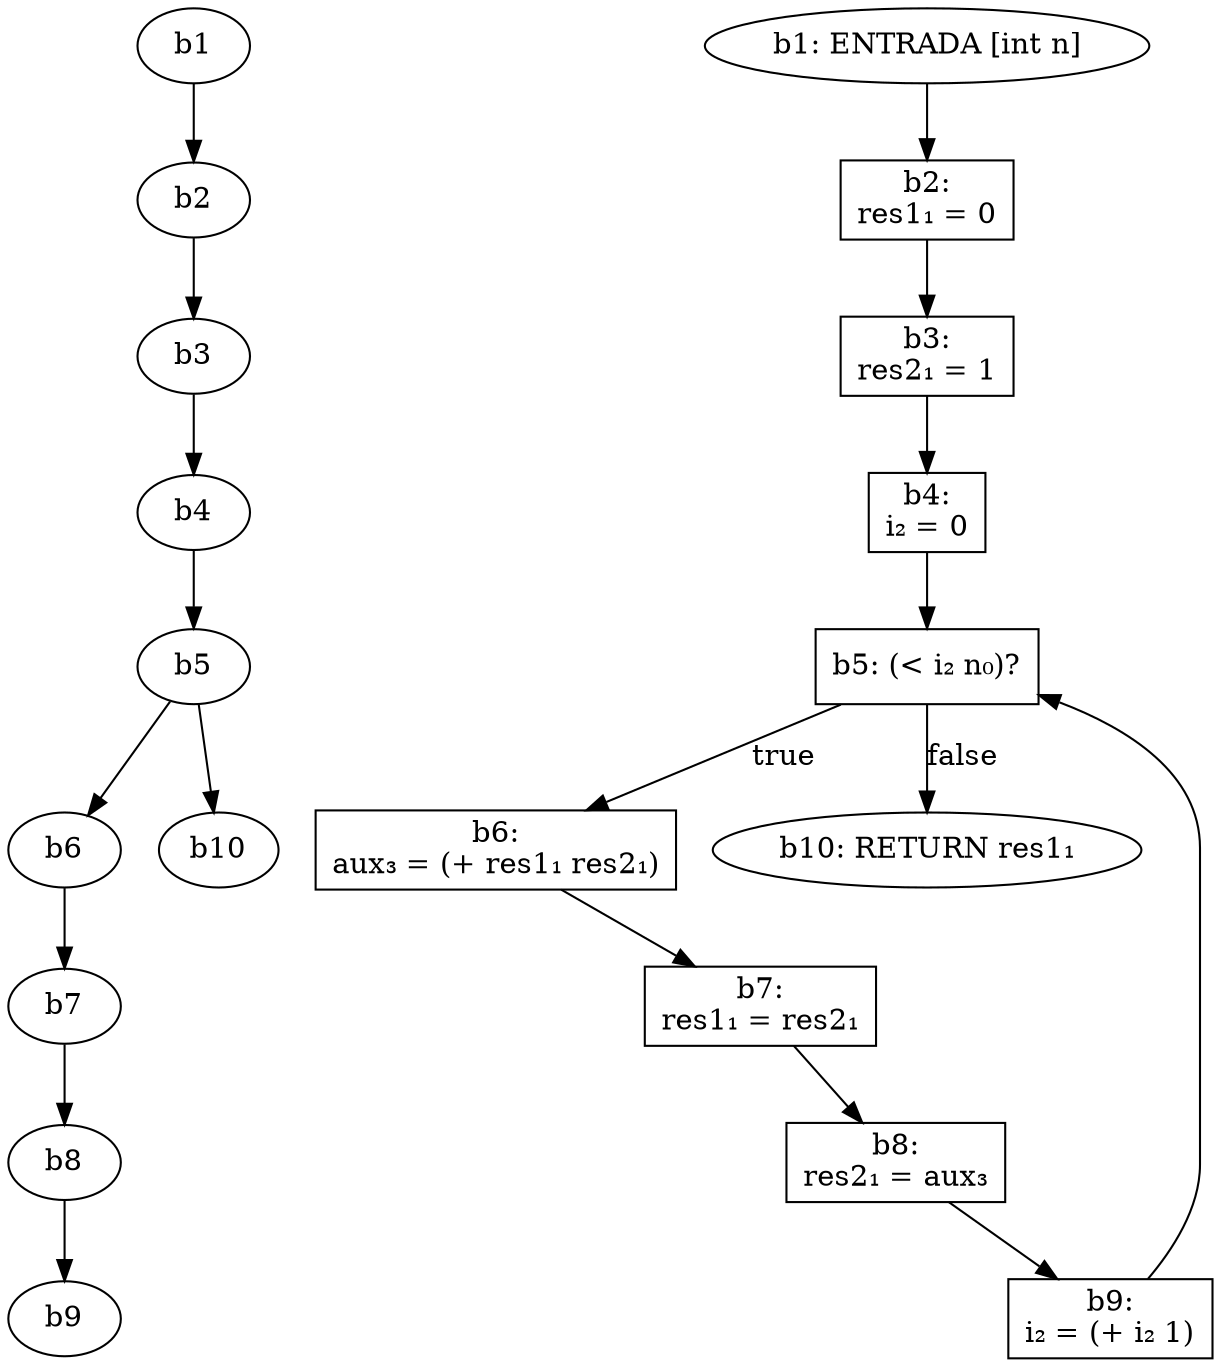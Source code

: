 digraph g {
  d1 [label=b1];
  b1 [label="b1: ENTRADA [int n]"];
  b1 -> b2;
  d2 [label=b2];
  d1 -> d2;
  b2 [shape=box, label="b2:\nres1₁ = 0"];
  b2 -> b3;
  d3 [label=b3];
  d2 -> d3;
  b3 [shape=box, label="b3:\nres2₁ = 1"];
  b3 -> b4;
  d4 [label=b4];
  d3 -> d4;
  b5 [shape=box, label="b5: (< i₂ n₀)?"];
  b5 -> b6 [label=true];
  b5 -> b10 [label=false];
  d5 [label=b5];
  d4 -> d5;
  b4 [shape=box, label="b4:\ni₂ = 0"];
  b4 -> b5;
  d6 [label=b6];
  d5 -> d6;
  b6 [shape=box, label="b6:\naux₃ = (+ res1₁ res2₁)"];
  b6 -> b7;
  d7 [label=b7];
  d6 -> d7;
  b7 [shape=box, label="b7:\nres1₁ = res2₁"];
  b7 -> b8;
  d8 [label=b8];
  d7 -> d8;
  b8 [shape=box, label="b8:\nres2₁ = aux₃"];
  b8 -> b9;
  d9 [label=b9];
  d8 -> d9;
  b9 [shape=box, label="b9:\ni₂ = (+ i₂ 1)"];
  b9 -> b5;
  d10 [label=b10];
  d5 -> d10;
  b10 [label="b10: RETURN res1₁"];
}
